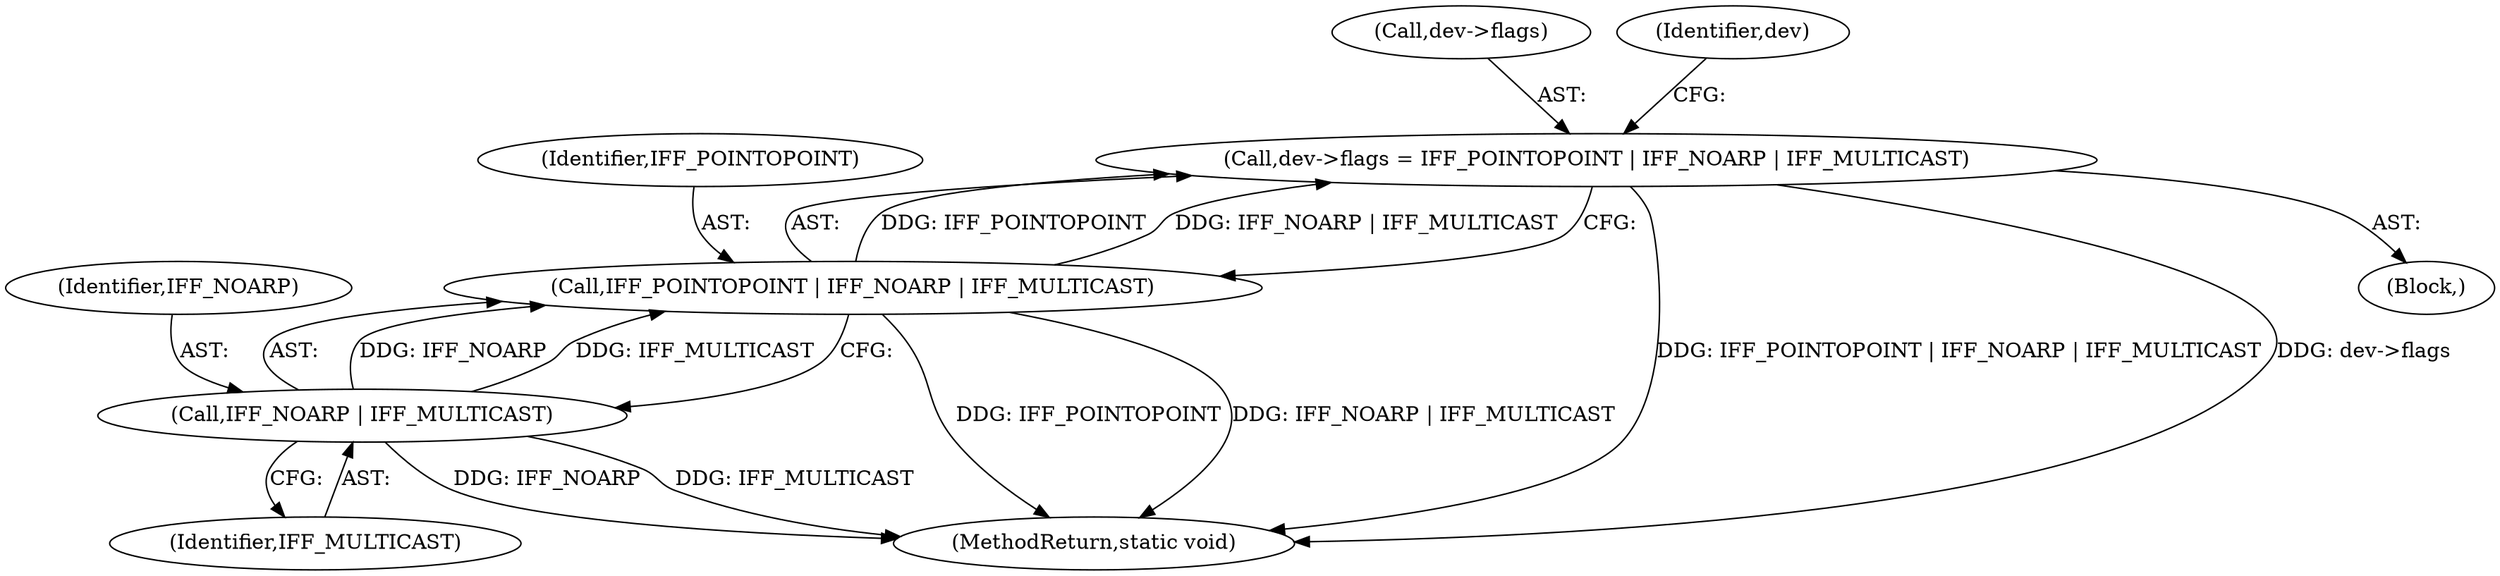 digraph "0_linux_550fd08c2cebad61c548def135f67aba284c6162_4@pointer" {
"1000147" [label="(Call,dev->flags = IFF_POINTOPOINT | IFF_NOARP | IFF_MULTICAST)"];
"1000151" [label="(Call,IFF_POINTOPOINT | IFF_NOARP | IFF_MULTICAST)"];
"1000153" [label="(Call,IFF_NOARP | IFF_MULTICAST)"];
"1000119" [label="(Block,)"];
"1000148" [label="(Call,dev->flags)"];
"1000153" [label="(Call,IFF_NOARP | IFF_MULTICAST)"];
"1000152" [label="(Identifier,IFF_POINTOPOINT)"];
"1000147" [label="(Call,dev->flags = IFF_POINTOPOINT | IFF_NOARP | IFF_MULTICAST)"];
"1000158" [label="(Identifier,dev)"];
"1000154" [label="(Identifier,IFF_NOARP)"];
"1000155" [label="(Identifier,IFF_MULTICAST)"];
"1000186" [label="(MethodReturn,static void)"];
"1000151" [label="(Call,IFF_POINTOPOINT | IFF_NOARP | IFF_MULTICAST)"];
"1000147" -> "1000119"  [label="AST: "];
"1000147" -> "1000151"  [label="CFG: "];
"1000148" -> "1000147"  [label="AST: "];
"1000151" -> "1000147"  [label="AST: "];
"1000158" -> "1000147"  [label="CFG: "];
"1000147" -> "1000186"  [label="DDG: IFF_POINTOPOINT | IFF_NOARP | IFF_MULTICAST"];
"1000147" -> "1000186"  [label="DDG: dev->flags"];
"1000151" -> "1000147"  [label="DDG: IFF_POINTOPOINT"];
"1000151" -> "1000147"  [label="DDG: IFF_NOARP | IFF_MULTICAST"];
"1000151" -> "1000153"  [label="CFG: "];
"1000152" -> "1000151"  [label="AST: "];
"1000153" -> "1000151"  [label="AST: "];
"1000151" -> "1000186"  [label="DDG: IFF_POINTOPOINT"];
"1000151" -> "1000186"  [label="DDG: IFF_NOARP | IFF_MULTICAST"];
"1000153" -> "1000151"  [label="DDG: IFF_NOARP"];
"1000153" -> "1000151"  [label="DDG: IFF_MULTICAST"];
"1000153" -> "1000155"  [label="CFG: "];
"1000154" -> "1000153"  [label="AST: "];
"1000155" -> "1000153"  [label="AST: "];
"1000153" -> "1000186"  [label="DDG: IFF_NOARP"];
"1000153" -> "1000186"  [label="DDG: IFF_MULTICAST"];
}
